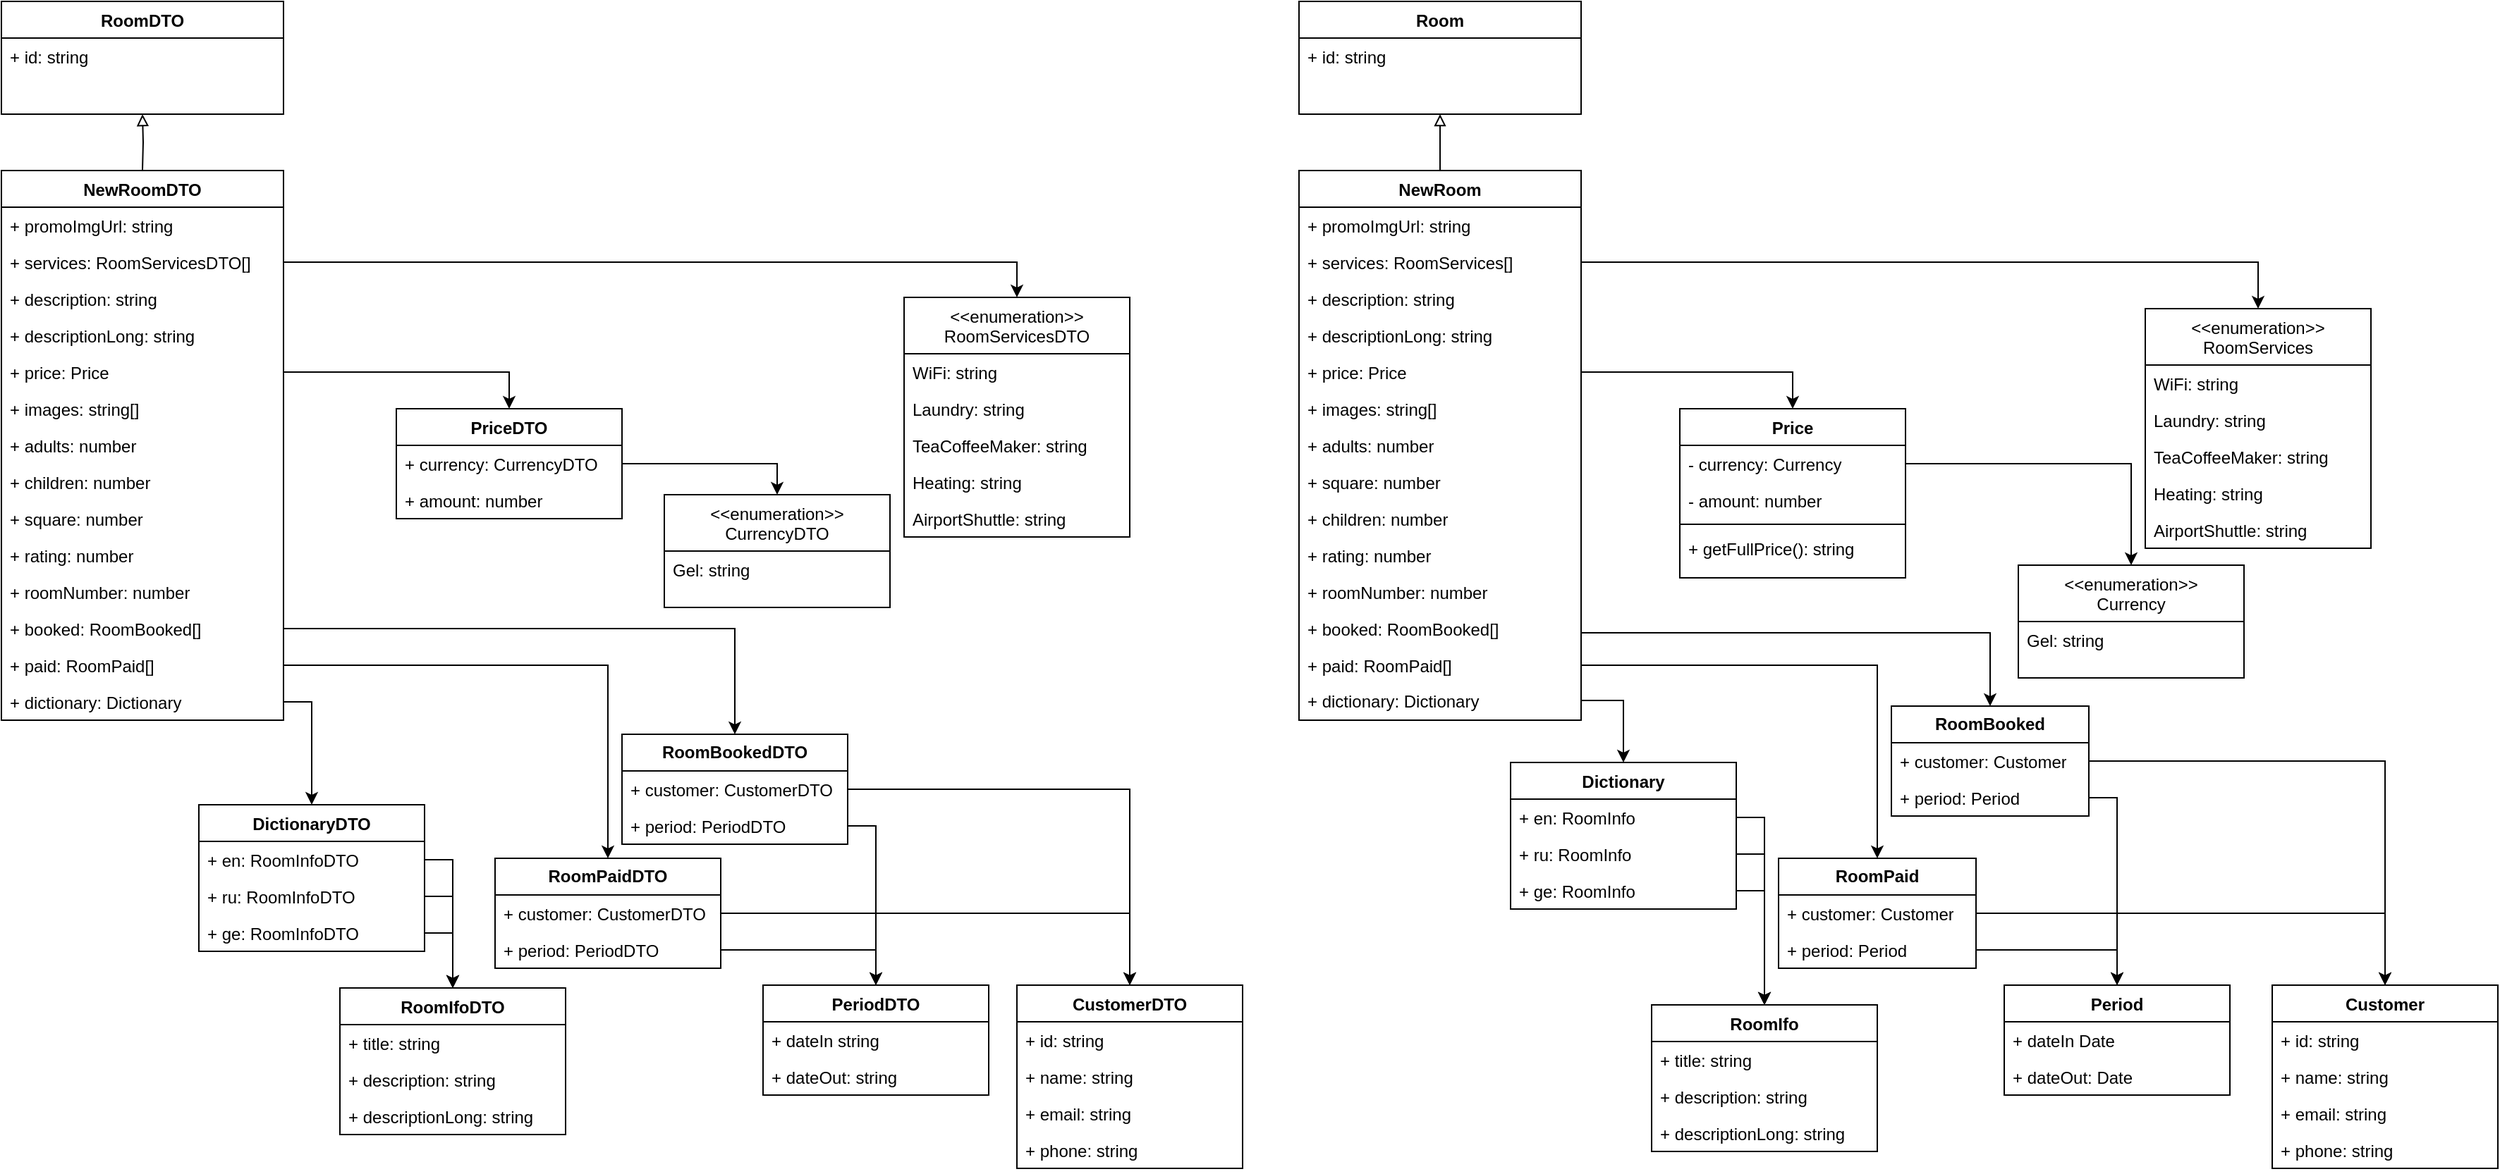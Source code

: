 <mxfile version="21.2.8" type="device">
  <diagram id="C5RBs43oDa-KdzZeNtuy" name="Page-1">
    <mxGraphModel dx="1956" dy="1322" grid="1" gridSize="10" guides="1" tooltips="1" connect="1" arrows="1" fold="1" page="1" pageScale="1" pageWidth="827" pageHeight="1169" math="0" shadow="0">
      <root>
        <mxCell id="WIyWlLk6GJQsqaUBKTNV-0" />
        <mxCell id="WIyWlLk6GJQsqaUBKTNV-1" parent="WIyWlLk6GJQsqaUBKTNV-0" />
        <mxCell id="zkfFHV4jXpPFQw0GAbJ--17" value="Customer" style="swimlane;fontStyle=1;align=center;verticalAlign=top;childLayout=stackLayout;horizontal=1;startSize=26;horizontalStack=0;resizeParent=1;resizeLast=0;collapsible=1;marginBottom=0;rounded=0;shadow=0;strokeWidth=1;" parent="WIyWlLk6GJQsqaUBKTNV-1" vertex="1">
          <mxGeometry x="1890" y="858" width="160" height="130" as="geometry">
            <mxRectangle x="550" y="140" width="160" height="26" as="alternateBounds" />
          </mxGeometry>
        </mxCell>
        <mxCell id="zkfFHV4jXpPFQw0GAbJ--18" value="+ id: string" style="text;align=left;verticalAlign=top;spacingLeft=4;spacingRight=4;overflow=hidden;rotatable=0;points=[[0,0.5],[1,0.5]];portConstraint=eastwest;" parent="zkfFHV4jXpPFQw0GAbJ--17" vertex="1">
          <mxGeometry y="26" width="160" height="26" as="geometry" />
        </mxCell>
        <mxCell id="zkfFHV4jXpPFQw0GAbJ--19" value="+ name: string" style="text;align=left;verticalAlign=top;spacingLeft=4;spacingRight=4;overflow=hidden;rotatable=0;points=[[0,0.5],[1,0.5]];portConstraint=eastwest;rounded=0;shadow=0;html=0;" parent="zkfFHV4jXpPFQw0GAbJ--17" vertex="1">
          <mxGeometry y="52" width="160" height="26" as="geometry" />
        </mxCell>
        <mxCell id="zkfFHV4jXpPFQw0GAbJ--20" value="+ email: string" style="text;align=left;verticalAlign=top;spacingLeft=4;spacingRight=4;overflow=hidden;rotatable=0;points=[[0,0.5],[1,0.5]];portConstraint=eastwest;rounded=0;shadow=0;html=0;" parent="zkfFHV4jXpPFQw0GAbJ--17" vertex="1">
          <mxGeometry y="78" width="160" height="26" as="geometry" />
        </mxCell>
        <mxCell id="zkfFHV4jXpPFQw0GAbJ--21" value="+ phone: string" style="text;align=left;verticalAlign=top;spacingLeft=4;spacingRight=4;overflow=hidden;rotatable=0;points=[[0,0.5],[1,0.5]];portConstraint=eastwest;rounded=0;shadow=0;html=0;" parent="zkfFHV4jXpPFQw0GAbJ--17" vertex="1">
          <mxGeometry y="104" width="160" height="26" as="geometry" />
        </mxCell>
        <mxCell id="d_Sg6oqERydrpkFvaHPT-14" value="Room" style="swimlane;fontStyle=1;align=center;verticalAlign=top;childLayout=stackLayout;horizontal=1;startSize=26;horizontalStack=0;resizeParent=1;resizeLast=0;collapsible=1;marginBottom=0;rounded=0;shadow=0;strokeWidth=1;" parent="WIyWlLk6GJQsqaUBKTNV-1" vertex="1">
          <mxGeometry x="1200" y="160" width="200" height="80" as="geometry">
            <mxRectangle x="550" y="140" width="160" height="26" as="alternateBounds" />
          </mxGeometry>
        </mxCell>
        <mxCell id="d_Sg6oqERydrpkFvaHPT-18" value="+ id: string" style="text;align=left;verticalAlign=top;spacingLeft=4;spacingRight=4;overflow=hidden;rotatable=0;points=[[0,0.5],[1,0.5]];portConstraint=eastwest;rounded=0;shadow=0;html=0;" parent="d_Sg6oqERydrpkFvaHPT-14" vertex="1">
          <mxGeometry y="26" width="200" height="34" as="geometry" />
        </mxCell>
        <mxCell id="d_Sg6oqERydrpkFvaHPT-21" value="&lt;&lt;enumeration&gt;&gt;&#xa;RoomServices" style="swimlane;fontStyle=0;align=center;verticalAlign=top;childLayout=stackLayout;horizontal=1;startSize=40;horizontalStack=0;resizeParent=1;resizeLast=0;collapsible=1;marginBottom=0;rounded=0;shadow=0;strokeWidth=1;" parent="WIyWlLk6GJQsqaUBKTNV-1" vertex="1">
          <mxGeometry x="1800" y="378" width="160" height="170" as="geometry">
            <mxRectangle x="550" y="140" width="160" height="26" as="alternateBounds" />
          </mxGeometry>
        </mxCell>
        <mxCell id="d_Sg6oqERydrpkFvaHPT-22" value="WiFi: string" style="text;align=left;verticalAlign=top;spacingLeft=4;spacingRight=4;overflow=hidden;rotatable=0;points=[[0,0.5],[1,0.5]];portConstraint=eastwest;" parent="d_Sg6oqERydrpkFvaHPT-21" vertex="1">
          <mxGeometry y="40" width="160" height="26" as="geometry" />
        </mxCell>
        <mxCell id="d_Sg6oqERydrpkFvaHPT-23" value="Laundry: string" style="text;align=left;verticalAlign=top;spacingLeft=4;spacingRight=4;overflow=hidden;rotatable=0;points=[[0,0.5],[1,0.5]];portConstraint=eastwest;rounded=0;shadow=0;html=0;" parent="d_Sg6oqERydrpkFvaHPT-21" vertex="1">
          <mxGeometry y="66" width="160" height="26" as="geometry" />
        </mxCell>
        <mxCell id="d_Sg6oqERydrpkFvaHPT-48" value="TeaCoffeeMaker: string" style="text;strokeColor=none;fillColor=none;align=left;verticalAlign=top;spacingLeft=4;spacingRight=4;overflow=hidden;rotatable=0;points=[[0,0.5],[1,0.5]];portConstraint=eastwest;whiteSpace=wrap;html=1;" parent="d_Sg6oqERydrpkFvaHPT-21" vertex="1">
          <mxGeometry y="92" width="160" height="26" as="geometry" />
        </mxCell>
        <mxCell id="d_Sg6oqERydrpkFvaHPT-49" value="Heating: string" style="text;strokeColor=none;fillColor=none;align=left;verticalAlign=top;spacingLeft=4;spacingRight=4;overflow=hidden;rotatable=0;points=[[0,0.5],[1,0.5]];portConstraint=eastwest;whiteSpace=wrap;html=1;" parent="d_Sg6oqERydrpkFvaHPT-21" vertex="1">
          <mxGeometry y="118" width="160" height="26" as="geometry" />
        </mxCell>
        <mxCell id="d_Sg6oqERydrpkFvaHPT-50" value="AirportShuttle: string" style="text;strokeColor=none;fillColor=none;align=left;verticalAlign=top;spacingLeft=4;spacingRight=4;overflow=hidden;rotatable=0;points=[[0,0.5],[1,0.5]];portConstraint=eastwest;whiteSpace=wrap;html=1;" parent="d_Sg6oqERydrpkFvaHPT-21" vertex="1">
          <mxGeometry y="144" width="160" height="26" as="geometry" />
        </mxCell>
        <mxCell id="zkfFHV4jXpPFQw0GAbJ--0" value="NewRoom" style="swimlane;fontStyle=1;align=center;verticalAlign=top;childLayout=stackLayout;horizontal=1;startSize=26;horizontalStack=0;resizeParent=1;resizeLast=0;collapsible=1;marginBottom=0;rounded=0;shadow=0;strokeWidth=1;fillColor=default;" parent="WIyWlLk6GJQsqaUBKTNV-1" vertex="1">
          <mxGeometry x="1200" y="280" width="200" height="390" as="geometry">
            <mxRectangle x="230" y="140" width="160" height="26" as="alternateBounds" />
          </mxGeometry>
        </mxCell>
        <mxCell id="hzhKv7WzkPUW-s2_m-Os-23" value="+ promoImgUrl: string" style="text;align=left;verticalAlign=top;spacingLeft=4;spacingRight=4;overflow=hidden;rotatable=0;points=[[0,0.5],[1,0.5]];portConstraint=eastwest;rounded=0;shadow=0;html=0;" parent="zkfFHV4jXpPFQw0GAbJ--0" vertex="1">
          <mxGeometry y="26" width="200" height="26" as="geometry" />
        </mxCell>
        <mxCell id="hzhKv7WzkPUW-s2_m-Os-22" value="+ services: RoomServices[]" style="text;align=left;verticalAlign=top;spacingLeft=4;spacingRight=4;overflow=hidden;rotatable=0;points=[[0,0.5],[1,0.5]];portConstraint=eastwest;" parent="zkfFHV4jXpPFQw0GAbJ--0" vertex="1">
          <mxGeometry y="52" width="200" height="26" as="geometry" />
        </mxCell>
        <mxCell id="hzhKv7WzkPUW-s2_m-Os-24" value="+ description: string" style="text;align=left;verticalAlign=top;spacingLeft=4;spacingRight=4;overflow=hidden;rotatable=0;points=[[0,0.5],[1,0.5]];portConstraint=eastwest;rounded=0;shadow=0;html=0;" parent="zkfFHV4jXpPFQw0GAbJ--0" vertex="1">
          <mxGeometry y="78" width="200" height="26" as="geometry" />
        </mxCell>
        <mxCell id="hzhKv7WzkPUW-s2_m-Os-30" value="+ descriptionLong: string" style="text;align=left;verticalAlign=top;spacingLeft=4;spacingRight=4;overflow=hidden;rotatable=0;points=[[0,0.5],[1,0.5]];portConstraint=eastwest;rounded=0;shadow=0;html=0;" parent="zkfFHV4jXpPFQw0GAbJ--0" vertex="1">
          <mxGeometry y="104" width="200" height="26" as="geometry" />
        </mxCell>
        <mxCell id="hzhKv7WzkPUW-s2_m-Os-25" value="+ price: Price" style="text;align=left;verticalAlign=top;spacingLeft=4;spacingRight=4;overflow=hidden;rotatable=0;points=[[0,0.5],[1,0.5]];portConstraint=eastwest;" parent="zkfFHV4jXpPFQw0GAbJ--0" vertex="1">
          <mxGeometry y="130" width="200" height="26" as="geometry" />
        </mxCell>
        <mxCell id="hzhKv7WzkPUW-s2_m-Os-29" value="+ images: string[]" style="text;align=left;verticalAlign=top;spacingLeft=4;spacingRight=4;overflow=hidden;rotatable=0;points=[[0,0.5],[1,0.5]];portConstraint=eastwest;rounded=0;shadow=0;html=0;" parent="zkfFHV4jXpPFQw0GAbJ--0" vertex="1">
          <mxGeometry y="156" width="200" height="26" as="geometry" />
        </mxCell>
        <mxCell id="hzhKv7WzkPUW-s2_m-Os-28" value="+ adults: number" style="text;align=left;verticalAlign=top;spacingLeft=4;spacingRight=4;overflow=hidden;rotatable=0;points=[[0,0.5],[1,0.5]];portConstraint=eastwest;" parent="zkfFHV4jXpPFQw0GAbJ--0" vertex="1">
          <mxGeometry y="182" width="200" height="26" as="geometry" />
        </mxCell>
        <mxCell id="hzhKv7WzkPUW-s2_m-Os-31" value="+ square: number" style="text;align=left;verticalAlign=top;spacingLeft=4;spacingRight=4;overflow=hidden;rotatable=0;points=[[0,0.5],[1,0.5]];portConstraint=eastwest;rounded=0;shadow=0;html=0;" parent="zkfFHV4jXpPFQw0GAbJ--0" vertex="1">
          <mxGeometry y="208" width="200" height="26" as="geometry" />
        </mxCell>
        <mxCell id="hzhKv7WzkPUW-s2_m-Os-27" value="+ children: number" style="text;align=left;verticalAlign=top;spacingLeft=4;spacingRight=4;overflow=hidden;rotatable=0;points=[[0,0.5],[1,0.5]];portConstraint=eastwest;rounded=0;shadow=0;html=0;" parent="zkfFHV4jXpPFQw0GAbJ--0" vertex="1">
          <mxGeometry y="234" width="200" height="26" as="geometry" />
        </mxCell>
        <mxCell id="hzhKv7WzkPUW-s2_m-Os-32" value="+ rating: number" style="text;align=left;verticalAlign=top;spacingLeft=4;spacingRight=4;overflow=hidden;rotatable=0;points=[[0,0.5],[1,0.5]];portConstraint=eastwest;rounded=0;shadow=0;html=0;" parent="zkfFHV4jXpPFQw0GAbJ--0" vertex="1">
          <mxGeometry y="260" width="200" height="26" as="geometry" />
        </mxCell>
        <mxCell id="Ks_CFoiMKWxKcUtmaqoq-8" value="+ roomNumber: number" style="text;strokeColor=none;fillColor=none;align=left;verticalAlign=top;spacingLeft=4;spacingRight=4;overflow=hidden;rotatable=0;points=[[0,0.5],[1,0.5]];portConstraint=eastwest;whiteSpace=wrap;html=1;" parent="zkfFHV4jXpPFQw0GAbJ--0" vertex="1">
          <mxGeometry y="286" width="200" height="26" as="geometry" />
        </mxCell>
        <mxCell id="Ks_CFoiMKWxKcUtmaqoq-2" value="+ booked: RoomBooked[]" style="text;strokeColor=none;fillColor=none;align=left;verticalAlign=top;spacingLeft=4;spacingRight=4;overflow=hidden;rotatable=0;points=[[0,0.5],[1,0.5]];portConstraint=eastwest;whiteSpace=wrap;html=1;" parent="zkfFHV4jXpPFQw0GAbJ--0" vertex="1">
          <mxGeometry y="312" width="200" height="26" as="geometry" />
        </mxCell>
        <mxCell id="Ks_CFoiMKWxKcUtmaqoq-3" value="+ paid: RoomPaid[]" style="text;strokeColor=none;fillColor=none;align=left;verticalAlign=top;spacingLeft=4;spacingRight=4;overflow=hidden;rotatable=0;points=[[0,0.5],[1,0.5]];portConstraint=eastwest;whiteSpace=wrap;html=1;" parent="zkfFHV4jXpPFQw0GAbJ--0" vertex="1">
          <mxGeometry y="338" width="200" height="26" as="geometry" />
        </mxCell>
        <mxCell id="d_Sg6oqERydrpkFvaHPT-20" value="" style="edgeStyle=orthogonalEdgeStyle;rounded=0;orthogonalLoop=1;jettySize=auto;html=1;entryX=0.5;entryY=1;entryDx=0;entryDy=0;fillColor=none;startArrow=none;startFill=0;endArrow=block;endFill=0;" parent="WIyWlLk6GJQsqaUBKTNV-1" source="zkfFHV4jXpPFQw0GAbJ--0" target="d_Sg6oqERydrpkFvaHPT-14" edge="1">
          <mxGeometry relative="1" as="geometry" />
        </mxCell>
        <mxCell id="d_Sg6oqERydrpkFvaHPT-32" value="&lt;&lt;enumeration&gt;&gt;&#xa;Currency" style="swimlane;fontStyle=0;align=center;verticalAlign=top;childLayout=stackLayout;horizontal=1;startSize=40;horizontalStack=0;resizeParent=1;resizeLast=0;collapsible=1;marginBottom=0;rounded=0;shadow=0;strokeWidth=1;" parent="WIyWlLk6GJQsqaUBKTNV-1" vertex="1">
          <mxGeometry x="1710" y="560" width="160" height="80" as="geometry">
            <mxRectangle x="550" y="140" width="160" height="26" as="alternateBounds" />
          </mxGeometry>
        </mxCell>
        <mxCell id="d_Sg6oqERydrpkFvaHPT-33" value="Gel: string" style="text;align=left;verticalAlign=top;spacingLeft=4;spacingRight=4;overflow=hidden;rotatable=0;points=[[0,0.5],[1,0.5]];portConstraint=eastwest;" parent="d_Sg6oqERydrpkFvaHPT-32" vertex="1">
          <mxGeometry y="40" width="160" height="40" as="geometry" />
        </mxCell>
        <mxCell id="d_Sg6oqERydrpkFvaHPT-43" value="Price" style="swimlane;fontStyle=1;align=center;verticalAlign=top;childLayout=stackLayout;horizontal=1;startSize=26;horizontalStack=0;resizeParent=1;resizeParentMax=0;resizeLast=0;collapsible=1;marginBottom=0;whiteSpace=wrap;html=1;" parent="WIyWlLk6GJQsqaUBKTNV-1" vertex="1">
          <mxGeometry x="1470" y="449" width="160" height="120" as="geometry" />
        </mxCell>
        <mxCell id="d_Sg6oqERydrpkFvaHPT-44" value="- currency: Currency" style="text;strokeColor=none;fillColor=none;align=left;verticalAlign=top;spacingLeft=4;spacingRight=4;overflow=hidden;rotatable=0;points=[[0,0.5],[1,0.5]];portConstraint=eastwest;whiteSpace=wrap;html=1;" parent="d_Sg6oqERydrpkFvaHPT-43" vertex="1">
          <mxGeometry y="26" width="160" height="26" as="geometry" />
        </mxCell>
        <mxCell id="d_Sg6oqERydrpkFvaHPT-47" value="- amount: number" style="text;strokeColor=none;fillColor=none;align=left;verticalAlign=top;spacingLeft=4;spacingRight=4;overflow=hidden;rotatable=0;points=[[0,0.5],[1,0.5]];portConstraint=eastwest;whiteSpace=wrap;html=1;" parent="d_Sg6oqERydrpkFvaHPT-43" vertex="1">
          <mxGeometry y="52" width="160" height="26" as="geometry" />
        </mxCell>
        <mxCell id="d_Sg6oqERydrpkFvaHPT-45" value="" style="line;strokeWidth=1;fillColor=none;align=left;verticalAlign=middle;spacingTop=-1;spacingLeft=3;spacingRight=3;rotatable=0;labelPosition=right;points=[];portConstraint=eastwest;strokeColor=inherit;" parent="d_Sg6oqERydrpkFvaHPT-43" vertex="1">
          <mxGeometry y="78" width="160" height="8" as="geometry" />
        </mxCell>
        <mxCell id="d_Sg6oqERydrpkFvaHPT-46" value="+ getFullPrice(): string" style="text;strokeColor=none;fillColor=none;align=left;verticalAlign=top;spacingLeft=4;spacingRight=4;overflow=hidden;rotatable=0;points=[[0,0.5],[1,0.5]];portConstraint=eastwest;whiteSpace=wrap;html=1;" parent="d_Sg6oqERydrpkFvaHPT-43" vertex="1">
          <mxGeometry y="86" width="160" height="34" as="geometry" />
        </mxCell>
        <mxCell id="d_Sg6oqERydrpkFvaHPT-71" value="&lt;&lt;enumeration&gt;&gt;&#xa;RoomServicesDTO" style="swimlane;fontStyle=0;align=center;verticalAlign=top;childLayout=stackLayout;horizontal=1;startSize=40;horizontalStack=0;resizeParent=1;resizeLast=0;collapsible=1;marginBottom=0;rounded=0;shadow=0;strokeWidth=1;" parent="WIyWlLk6GJQsqaUBKTNV-1" vertex="1">
          <mxGeometry x="920" y="370" width="160" height="170" as="geometry">
            <mxRectangle x="550" y="140" width="160" height="26" as="alternateBounds" />
          </mxGeometry>
        </mxCell>
        <mxCell id="d_Sg6oqERydrpkFvaHPT-72" value="WiFi: string" style="text;align=left;verticalAlign=top;spacingLeft=4;spacingRight=4;overflow=hidden;rotatable=0;points=[[0,0.5],[1,0.5]];portConstraint=eastwest;" parent="d_Sg6oqERydrpkFvaHPT-71" vertex="1">
          <mxGeometry y="40" width="160" height="26" as="geometry" />
        </mxCell>
        <mxCell id="d_Sg6oqERydrpkFvaHPT-73" value="Laundry: string" style="text;align=left;verticalAlign=top;spacingLeft=4;spacingRight=4;overflow=hidden;rotatable=0;points=[[0,0.5],[1,0.5]];portConstraint=eastwest;rounded=0;shadow=0;html=0;" parent="d_Sg6oqERydrpkFvaHPT-71" vertex="1">
          <mxGeometry y="66" width="160" height="26" as="geometry" />
        </mxCell>
        <mxCell id="d_Sg6oqERydrpkFvaHPT-74" value="TeaCoffeeMaker: string" style="text;strokeColor=none;fillColor=none;align=left;verticalAlign=top;spacingLeft=4;spacingRight=4;overflow=hidden;rotatable=0;points=[[0,0.5],[1,0.5]];portConstraint=eastwest;whiteSpace=wrap;html=1;" parent="d_Sg6oqERydrpkFvaHPT-71" vertex="1">
          <mxGeometry y="92" width="160" height="26" as="geometry" />
        </mxCell>
        <mxCell id="d_Sg6oqERydrpkFvaHPT-75" value="Heating: string" style="text;strokeColor=none;fillColor=none;align=left;verticalAlign=top;spacingLeft=4;spacingRight=4;overflow=hidden;rotatable=0;points=[[0,0.5],[1,0.5]];portConstraint=eastwest;whiteSpace=wrap;html=1;" parent="d_Sg6oqERydrpkFvaHPT-71" vertex="1">
          <mxGeometry y="118" width="160" height="26" as="geometry" />
        </mxCell>
        <mxCell id="d_Sg6oqERydrpkFvaHPT-76" value="AirportShuttle: string" style="text;strokeColor=none;fillColor=none;align=left;verticalAlign=top;spacingLeft=4;spacingRight=4;overflow=hidden;rotatable=0;points=[[0,0.5],[1,0.5]];portConstraint=eastwest;whiteSpace=wrap;html=1;" parent="d_Sg6oqERydrpkFvaHPT-71" vertex="1">
          <mxGeometry y="144" width="160" height="26" as="geometry" />
        </mxCell>
        <mxCell id="d_Sg6oqERydrpkFvaHPT-81" value="NewRoomDTO" style="swimlane;fontStyle=1;align=center;verticalAlign=top;childLayout=stackLayout;horizontal=1;startSize=26;horizontalStack=0;resizeParent=1;resizeLast=0;collapsible=1;marginBottom=0;rounded=0;shadow=0;strokeWidth=1;fillColor=default;" parent="WIyWlLk6GJQsqaUBKTNV-1" vertex="1">
          <mxGeometry x="280" y="280" width="200" height="390" as="geometry">
            <mxRectangle x="230" y="140" width="160" height="26" as="alternateBounds" />
          </mxGeometry>
        </mxCell>
        <mxCell id="d_Sg6oqERydrpkFvaHPT-82" value="+ promoImgUrl: string" style="text;align=left;verticalAlign=top;spacingLeft=4;spacingRight=4;overflow=hidden;rotatable=0;points=[[0,0.5],[1,0.5]];portConstraint=eastwest;rounded=0;shadow=0;html=0;" parent="d_Sg6oqERydrpkFvaHPT-81" vertex="1">
          <mxGeometry y="26" width="200" height="26" as="geometry" />
        </mxCell>
        <mxCell id="d_Sg6oqERydrpkFvaHPT-84" value="+ services: RoomServicesDTO[]" style="text;align=left;verticalAlign=top;spacingLeft=4;spacingRight=4;overflow=hidden;rotatable=0;points=[[0,0.5],[1,0.5]];portConstraint=eastwest;" parent="d_Sg6oqERydrpkFvaHPT-81" vertex="1">
          <mxGeometry y="52" width="200" height="26" as="geometry" />
        </mxCell>
        <mxCell id="d_Sg6oqERydrpkFvaHPT-85" value="+ description: string" style="text;align=left;verticalAlign=top;spacingLeft=4;spacingRight=4;overflow=hidden;rotatable=0;points=[[0,0.5],[1,0.5]];portConstraint=eastwest;rounded=0;shadow=0;html=0;" parent="d_Sg6oqERydrpkFvaHPT-81" vertex="1">
          <mxGeometry y="78" width="200" height="26" as="geometry" />
        </mxCell>
        <mxCell id="d_Sg6oqERydrpkFvaHPT-86" value="+ descriptionLong: string" style="text;align=left;verticalAlign=top;spacingLeft=4;spacingRight=4;overflow=hidden;rotatable=0;points=[[0,0.5],[1,0.5]];portConstraint=eastwest;rounded=0;shadow=0;html=0;" parent="d_Sg6oqERydrpkFvaHPT-81" vertex="1">
          <mxGeometry y="104" width="200" height="26" as="geometry" />
        </mxCell>
        <mxCell id="d_Sg6oqERydrpkFvaHPT-87" value="+ price: Price" style="text;align=left;verticalAlign=top;spacingLeft=4;spacingRight=4;overflow=hidden;rotatable=0;points=[[0,0.5],[1,0.5]];portConstraint=eastwest;" parent="d_Sg6oqERydrpkFvaHPT-81" vertex="1">
          <mxGeometry y="130" width="200" height="26" as="geometry" />
        </mxCell>
        <mxCell id="d_Sg6oqERydrpkFvaHPT-88" value="+ images: string[]" style="text;align=left;verticalAlign=top;spacingLeft=4;spacingRight=4;overflow=hidden;rotatable=0;points=[[0,0.5],[1,0.5]];portConstraint=eastwest;rounded=0;shadow=0;html=0;" parent="d_Sg6oqERydrpkFvaHPT-81" vertex="1">
          <mxGeometry y="156" width="200" height="26" as="geometry" />
        </mxCell>
        <mxCell id="d_Sg6oqERydrpkFvaHPT-89" value="+ adults: number" style="text;align=left;verticalAlign=top;spacingLeft=4;spacingRight=4;overflow=hidden;rotatable=0;points=[[0,0.5],[1,0.5]];portConstraint=eastwest;" parent="d_Sg6oqERydrpkFvaHPT-81" vertex="1">
          <mxGeometry y="182" width="200" height="26" as="geometry" />
        </mxCell>
        <mxCell id="d_Sg6oqERydrpkFvaHPT-90" value="+ children: number" style="text;align=left;verticalAlign=top;spacingLeft=4;spacingRight=4;overflow=hidden;rotatable=0;points=[[0,0.5],[1,0.5]];portConstraint=eastwest;rounded=0;shadow=0;html=0;" parent="d_Sg6oqERydrpkFvaHPT-81" vertex="1">
          <mxGeometry y="208" width="200" height="26" as="geometry" />
        </mxCell>
        <mxCell id="d_Sg6oqERydrpkFvaHPT-91" value="+ square: number" style="text;align=left;verticalAlign=top;spacingLeft=4;spacingRight=4;overflow=hidden;rotatable=0;points=[[0,0.5],[1,0.5]];portConstraint=eastwest;rounded=0;shadow=0;html=0;" parent="d_Sg6oqERydrpkFvaHPT-81" vertex="1">
          <mxGeometry y="234" width="200" height="26" as="geometry" />
        </mxCell>
        <mxCell id="d_Sg6oqERydrpkFvaHPT-92" value="+ rating: number" style="text;align=left;verticalAlign=top;spacingLeft=4;spacingRight=4;overflow=hidden;rotatable=0;points=[[0,0.5],[1,0.5]];portConstraint=eastwest;rounded=0;shadow=0;html=0;" parent="d_Sg6oqERydrpkFvaHPT-81" vertex="1">
          <mxGeometry y="260" width="200" height="26" as="geometry" />
        </mxCell>
        <mxCell id="Ks_CFoiMKWxKcUtmaqoq-9" value="+ roomNumber: number" style="text;strokeColor=none;fillColor=none;align=left;verticalAlign=top;spacingLeft=4;spacingRight=4;overflow=hidden;rotatable=0;points=[[0,0.5],[1,0.5]];portConstraint=eastwest;whiteSpace=wrap;html=1;" parent="d_Sg6oqERydrpkFvaHPT-81" vertex="1">
          <mxGeometry y="286" width="200" height="26" as="geometry" />
        </mxCell>
        <mxCell id="Ks_CFoiMKWxKcUtmaqoq-10" value="+ booked: RoomBooked[]" style="text;strokeColor=none;fillColor=none;align=left;verticalAlign=top;spacingLeft=4;spacingRight=4;overflow=hidden;rotatable=0;points=[[0,0.5],[1,0.5]];portConstraint=eastwest;whiteSpace=wrap;html=1;" parent="d_Sg6oqERydrpkFvaHPT-81" vertex="1">
          <mxGeometry y="312" width="200" height="26" as="geometry" />
        </mxCell>
        <mxCell id="Ks_CFoiMKWxKcUtmaqoq-11" value="+ paid: RoomPaid[]" style="text;strokeColor=none;fillColor=none;align=left;verticalAlign=top;spacingLeft=4;spacingRight=4;overflow=hidden;rotatable=0;points=[[0,0.5],[1,0.5]];portConstraint=eastwest;whiteSpace=wrap;html=1;" parent="d_Sg6oqERydrpkFvaHPT-81" vertex="1">
          <mxGeometry y="338" width="200" height="26" as="geometry" />
        </mxCell>
        <mxCell id="S-lcWAusFJMvY1tN7Kic-1" value="+ dictionary: Dictionary" style="text;strokeColor=none;fillColor=none;align=left;verticalAlign=top;spacingLeft=4;spacingRight=4;overflow=hidden;rotatable=0;points=[[0,0.5],[1,0.5]];portConstraint=eastwest;whiteSpace=wrap;html=1;" vertex="1" parent="d_Sg6oqERydrpkFvaHPT-81">
          <mxGeometry y="364" width="200" height="26" as="geometry" />
        </mxCell>
        <mxCell id="d_Sg6oqERydrpkFvaHPT-95" value="&lt;&lt;enumeration&gt;&gt;&#xa;CurrencyDTO" style="swimlane;fontStyle=0;align=center;verticalAlign=top;childLayout=stackLayout;horizontal=1;startSize=40;horizontalStack=0;resizeParent=1;resizeLast=0;collapsible=1;marginBottom=0;rounded=0;shadow=0;strokeWidth=1;" parent="WIyWlLk6GJQsqaUBKTNV-1" vertex="1">
          <mxGeometry x="750" y="510" width="160" height="80" as="geometry">
            <mxRectangle x="550" y="140" width="160" height="26" as="alternateBounds" />
          </mxGeometry>
        </mxCell>
        <mxCell id="d_Sg6oqERydrpkFvaHPT-96" value="Gel: string" style="text;align=left;verticalAlign=top;spacingLeft=4;spacingRight=4;overflow=hidden;rotatable=0;points=[[0,0.5],[1,0.5]];portConstraint=eastwest;" parent="d_Sg6oqERydrpkFvaHPT-95" vertex="1">
          <mxGeometry y="40" width="160" height="40" as="geometry" />
        </mxCell>
        <mxCell id="d_Sg6oqERydrpkFvaHPT-97" value="PriceDTO" style="swimlane;fontStyle=1;align=center;verticalAlign=top;childLayout=stackLayout;horizontal=1;startSize=26;horizontalStack=0;resizeParent=1;resizeParentMax=0;resizeLast=0;collapsible=1;marginBottom=0;whiteSpace=wrap;html=1;" parent="WIyWlLk6GJQsqaUBKTNV-1" vertex="1">
          <mxGeometry x="560" y="449" width="160" height="78" as="geometry" />
        </mxCell>
        <mxCell id="d_Sg6oqERydrpkFvaHPT-98" value="+ currency: CurrencyDTO" style="text;strokeColor=none;fillColor=none;align=left;verticalAlign=top;spacingLeft=4;spacingRight=4;overflow=hidden;rotatable=0;points=[[0,0.5],[1,0.5]];portConstraint=eastwest;whiteSpace=wrap;html=1;" parent="d_Sg6oqERydrpkFvaHPT-97" vertex="1">
          <mxGeometry y="26" width="160" height="26" as="geometry" />
        </mxCell>
        <mxCell id="d_Sg6oqERydrpkFvaHPT-99" value="+ amount: number" style="text;strokeColor=none;fillColor=none;align=left;verticalAlign=top;spacingLeft=4;spacingRight=4;overflow=hidden;rotatable=0;points=[[0,0.5],[1,0.5]];portConstraint=eastwest;whiteSpace=wrap;html=1;" parent="d_Sg6oqERydrpkFvaHPT-97" vertex="1">
          <mxGeometry y="52" width="160" height="26" as="geometry" />
        </mxCell>
        <mxCell id="d_Sg6oqERydrpkFvaHPT-126" value="RoomDTO" style="swimlane;fontStyle=1;align=center;verticalAlign=top;childLayout=stackLayout;horizontal=1;startSize=26;horizontalStack=0;resizeParent=1;resizeLast=0;collapsible=1;marginBottom=0;rounded=0;shadow=0;strokeWidth=1;" parent="WIyWlLk6GJQsqaUBKTNV-1" vertex="1">
          <mxGeometry x="280" y="160" width="200" height="80" as="geometry">
            <mxRectangle x="550" y="140" width="160" height="26" as="alternateBounds" />
          </mxGeometry>
        </mxCell>
        <mxCell id="d_Sg6oqERydrpkFvaHPT-127" value="+ id: string" style="text;align=left;verticalAlign=top;spacingLeft=4;spacingRight=4;overflow=hidden;rotatable=0;points=[[0,0.5],[1,0.5]];portConstraint=eastwest;rounded=0;shadow=0;html=0;" parent="d_Sg6oqERydrpkFvaHPT-126" vertex="1">
          <mxGeometry y="26" width="200" height="34" as="geometry" />
        </mxCell>
        <mxCell id="d_Sg6oqERydrpkFvaHPT-128" value="" style="edgeStyle=orthogonalEdgeStyle;rounded=0;orthogonalLoop=1;jettySize=auto;html=1;entryX=0.5;entryY=1;entryDx=0;entryDy=0;fillColor=none;startArrow=none;startFill=0;endArrow=block;endFill=0;" parent="WIyWlLk6GJQsqaUBKTNV-1" target="d_Sg6oqERydrpkFvaHPT-126" edge="1">
          <mxGeometry relative="1" as="geometry">
            <mxPoint x="380" y="280" as="sourcePoint" />
          </mxGeometry>
        </mxCell>
        <mxCell id="I3We-VWQ5itRpf7lrlMH-1" style="edgeStyle=orthogonalEdgeStyle;rounded=0;orthogonalLoop=1;jettySize=auto;html=1;entryX=0.5;entryY=0;entryDx=0;entryDy=0;" parent="WIyWlLk6GJQsqaUBKTNV-1" source="hzhKv7WzkPUW-s2_m-Os-25" target="d_Sg6oqERydrpkFvaHPT-43" edge="1">
          <mxGeometry relative="1" as="geometry" />
        </mxCell>
        <mxCell id="I3We-VWQ5itRpf7lrlMH-2" style="edgeStyle=orthogonalEdgeStyle;rounded=0;orthogonalLoop=1;jettySize=auto;html=1;" parent="WIyWlLk6GJQsqaUBKTNV-1" source="d_Sg6oqERydrpkFvaHPT-44" target="d_Sg6oqERydrpkFvaHPT-32" edge="1">
          <mxGeometry relative="1" as="geometry" />
        </mxCell>
        <mxCell id="I3We-VWQ5itRpf7lrlMH-3" style="edgeStyle=orthogonalEdgeStyle;rounded=0;orthogonalLoop=1;jettySize=auto;html=1;exitX=1;exitY=0.5;exitDx=0;exitDy=0;entryX=0.5;entryY=0;entryDx=0;entryDy=0;" parent="WIyWlLk6GJQsqaUBKTNV-1" source="Ks_CFoiMKWxKcUtmaqoq-5" target="zkfFHV4jXpPFQw0GAbJ--17" edge="1">
          <mxGeometry relative="1" as="geometry" />
        </mxCell>
        <mxCell id="I3We-VWQ5itRpf7lrlMH-4" style="edgeStyle=orthogonalEdgeStyle;rounded=0;orthogonalLoop=1;jettySize=auto;html=1;entryX=0.5;entryY=0;entryDx=0;entryDy=0;" parent="WIyWlLk6GJQsqaUBKTNV-1" source="hzhKv7WzkPUW-s2_m-Os-22" target="d_Sg6oqERydrpkFvaHPT-21" edge="1">
          <mxGeometry relative="1" as="geometry" />
        </mxCell>
        <mxCell id="I3We-VWQ5itRpf7lrlMH-8" style="edgeStyle=orthogonalEdgeStyle;rounded=0;orthogonalLoop=1;jettySize=auto;html=1;entryX=0.5;entryY=0;entryDx=0;entryDy=0;" parent="WIyWlLk6GJQsqaUBKTNV-1" source="d_Sg6oqERydrpkFvaHPT-84" target="d_Sg6oqERydrpkFvaHPT-71" edge="1">
          <mxGeometry relative="1" as="geometry" />
        </mxCell>
        <mxCell id="I3We-VWQ5itRpf7lrlMH-10" style="edgeStyle=orthogonalEdgeStyle;rounded=0;orthogonalLoop=1;jettySize=auto;html=1;entryX=0.5;entryY=0;entryDx=0;entryDy=0;" parent="WIyWlLk6GJQsqaUBKTNV-1" source="d_Sg6oqERydrpkFvaHPT-87" target="d_Sg6oqERydrpkFvaHPT-97" edge="1">
          <mxGeometry relative="1" as="geometry" />
        </mxCell>
        <mxCell id="I3We-VWQ5itRpf7lrlMH-11" style="edgeStyle=orthogonalEdgeStyle;rounded=0;orthogonalLoop=1;jettySize=auto;html=1;entryX=0.5;entryY=0;entryDx=0;entryDy=0;" parent="WIyWlLk6GJQsqaUBKTNV-1" source="d_Sg6oqERydrpkFvaHPT-98" target="d_Sg6oqERydrpkFvaHPT-95" edge="1">
          <mxGeometry relative="1" as="geometry" />
        </mxCell>
        <mxCell id="Ks_CFoiMKWxKcUtmaqoq-4" value="&lt;b&gt;RoomBooked&lt;/b&gt;" style="swimlane;fontStyle=0;childLayout=stackLayout;horizontal=1;startSize=26;fillColor=none;horizontalStack=0;resizeParent=1;resizeParentMax=0;resizeLast=0;collapsible=1;marginBottom=0;whiteSpace=wrap;html=1;" parent="WIyWlLk6GJQsqaUBKTNV-1" vertex="1">
          <mxGeometry x="1620" y="660" width="140" height="78" as="geometry" />
        </mxCell>
        <mxCell id="Ks_CFoiMKWxKcUtmaqoq-5" value="+ customer: Customer" style="text;strokeColor=none;fillColor=none;align=left;verticalAlign=top;spacingLeft=4;spacingRight=4;overflow=hidden;rotatable=0;points=[[0,0.5],[1,0.5]];portConstraint=eastwest;whiteSpace=wrap;html=1;" parent="Ks_CFoiMKWxKcUtmaqoq-4" vertex="1">
          <mxGeometry y="26" width="140" height="26" as="geometry" />
        </mxCell>
        <mxCell id="Ks_CFoiMKWxKcUtmaqoq-6" value="+ period: Period&amp;nbsp;" style="text;strokeColor=none;fillColor=none;align=left;verticalAlign=top;spacingLeft=4;spacingRight=4;overflow=hidden;rotatable=0;points=[[0,0.5],[1,0.5]];portConstraint=eastwest;whiteSpace=wrap;html=1;" parent="Ks_CFoiMKWxKcUtmaqoq-4" vertex="1">
          <mxGeometry y="52" width="140" height="26" as="geometry" />
        </mxCell>
        <mxCell id="Ks_CFoiMKWxKcUtmaqoq-13" style="edgeStyle=orthogonalEdgeStyle;rounded=0;orthogonalLoop=1;jettySize=auto;html=1;exitX=1;exitY=0.615;exitDx=0;exitDy=0;exitPerimeter=0;" parent="WIyWlLk6GJQsqaUBKTNV-1" source="Ks_CFoiMKWxKcUtmaqoq-2" target="Ks_CFoiMKWxKcUtmaqoq-4" edge="1">
          <mxGeometry relative="1" as="geometry">
            <mxPoint x="1399.94" y="650.06" as="sourcePoint" />
            <mxPoint x="1480" y="720" as="targetPoint" />
          </mxGeometry>
        </mxCell>
        <mxCell id="Ks_CFoiMKWxKcUtmaqoq-15" value="&lt;b&gt;RoomPaid&lt;/b&gt;" style="swimlane;fontStyle=0;childLayout=stackLayout;horizontal=1;startSize=26;fillColor=none;horizontalStack=0;resizeParent=1;resizeParentMax=0;resizeLast=0;collapsible=1;marginBottom=0;whiteSpace=wrap;html=1;" parent="WIyWlLk6GJQsqaUBKTNV-1" vertex="1">
          <mxGeometry x="1540" y="768" width="140" height="78" as="geometry" />
        </mxCell>
        <mxCell id="Ks_CFoiMKWxKcUtmaqoq-16" value="+ customer: Customer" style="text;strokeColor=none;fillColor=none;align=left;verticalAlign=top;spacingLeft=4;spacingRight=4;overflow=hidden;rotatable=0;points=[[0,0.5],[1,0.5]];portConstraint=eastwest;whiteSpace=wrap;html=1;" parent="Ks_CFoiMKWxKcUtmaqoq-15" vertex="1">
          <mxGeometry y="26" width="140" height="26" as="geometry" />
        </mxCell>
        <mxCell id="Ks_CFoiMKWxKcUtmaqoq-17" value="+ period: Period&amp;nbsp;" style="text;strokeColor=none;fillColor=none;align=left;verticalAlign=top;spacingLeft=4;spacingRight=4;overflow=hidden;rotatable=0;points=[[0,0.5],[1,0.5]];portConstraint=eastwest;whiteSpace=wrap;html=1;" parent="Ks_CFoiMKWxKcUtmaqoq-15" vertex="1">
          <mxGeometry y="52" width="140" height="26" as="geometry" />
        </mxCell>
        <mxCell id="Ks_CFoiMKWxKcUtmaqoq-19" style="edgeStyle=orthogonalEdgeStyle;rounded=0;orthogonalLoop=1;jettySize=auto;html=1;exitX=1;exitY=0.5;exitDx=0;exitDy=0;entryX=0.5;entryY=0;entryDx=0;entryDy=0;" parent="WIyWlLk6GJQsqaUBKTNV-1" source="Ks_CFoiMKWxKcUtmaqoq-3" target="Ks_CFoiMKWxKcUtmaqoq-15" edge="1">
          <mxGeometry relative="1" as="geometry">
            <mxPoint x="1250" y="690" as="sourcePoint" />
            <mxPoint x="1360" y="750" as="targetPoint" />
          </mxGeometry>
        </mxCell>
        <mxCell id="Ks_CFoiMKWxKcUtmaqoq-20" style="edgeStyle=orthogonalEdgeStyle;rounded=0;orthogonalLoop=1;jettySize=auto;html=1;exitX=1;exitY=0.5;exitDx=0;exitDy=0;entryX=0.5;entryY=0;entryDx=0;entryDy=0;" parent="WIyWlLk6GJQsqaUBKTNV-1" source="Ks_CFoiMKWxKcUtmaqoq-16" target="zkfFHV4jXpPFQw0GAbJ--17" edge="1">
          <mxGeometry relative="1" as="geometry">
            <mxPoint x="1660" y="799" as="sourcePoint" />
            <mxPoint x="1790" y="870" as="targetPoint" />
          </mxGeometry>
        </mxCell>
        <mxCell id="Ks_CFoiMKWxKcUtmaqoq-21" value="CustomerDTO" style="swimlane;fontStyle=1;align=center;verticalAlign=top;childLayout=stackLayout;horizontal=1;startSize=26;horizontalStack=0;resizeParent=1;resizeLast=0;collapsible=1;marginBottom=0;rounded=0;shadow=0;strokeWidth=1;" parent="WIyWlLk6GJQsqaUBKTNV-1" vertex="1">
          <mxGeometry x="1000" y="858" width="160" height="130" as="geometry">
            <mxRectangle x="550" y="140" width="160" height="26" as="alternateBounds" />
          </mxGeometry>
        </mxCell>
        <mxCell id="Ks_CFoiMKWxKcUtmaqoq-22" value="+ id: string" style="text;align=left;verticalAlign=top;spacingLeft=4;spacingRight=4;overflow=hidden;rotatable=0;points=[[0,0.5],[1,0.5]];portConstraint=eastwest;" parent="Ks_CFoiMKWxKcUtmaqoq-21" vertex="1">
          <mxGeometry y="26" width="160" height="26" as="geometry" />
        </mxCell>
        <mxCell id="Ks_CFoiMKWxKcUtmaqoq-23" value="+ name: string" style="text;align=left;verticalAlign=top;spacingLeft=4;spacingRight=4;overflow=hidden;rotatable=0;points=[[0,0.5],[1,0.5]];portConstraint=eastwest;rounded=0;shadow=0;html=0;" parent="Ks_CFoiMKWxKcUtmaqoq-21" vertex="1">
          <mxGeometry y="52" width="160" height="26" as="geometry" />
        </mxCell>
        <mxCell id="Ks_CFoiMKWxKcUtmaqoq-24" value="+ email: string" style="text;align=left;verticalAlign=top;spacingLeft=4;spacingRight=4;overflow=hidden;rotatable=0;points=[[0,0.5],[1,0.5]];portConstraint=eastwest;rounded=0;shadow=0;html=0;" parent="Ks_CFoiMKWxKcUtmaqoq-21" vertex="1">
          <mxGeometry y="78" width="160" height="26" as="geometry" />
        </mxCell>
        <mxCell id="Ks_CFoiMKWxKcUtmaqoq-25" value="+ phone: string" style="text;align=left;verticalAlign=top;spacingLeft=4;spacingRight=4;overflow=hidden;rotatable=0;points=[[0,0.5],[1,0.5]];portConstraint=eastwest;rounded=0;shadow=0;html=0;" parent="Ks_CFoiMKWxKcUtmaqoq-21" vertex="1">
          <mxGeometry y="104" width="160" height="26" as="geometry" />
        </mxCell>
        <mxCell id="Ks_CFoiMKWxKcUtmaqoq-26" style="edgeStyle=orthogonalEdgeStyle;rounded=0;orthogonalLoop=1;jettySize=auto;html=1;exitX=1;exitY=0.5;exitDx=0;exitDy=0;entryX=0.5;entryY=0;entryDx=0;entryDy=0;" parent="WIyWlLk6GJQsqaUBKTNV-1" source="Ks_CFoiMKWxKcUtmaqoq-28" target="Ks_CFoiMKWxKcUtmaqoq-21" edge="1">
          <mxGeometry relative="1" as="geometry" />
        </mxCell>
        <mxCell id="Ks_CFoiMKWxKcUtmaqoq-27" value="&lt;b&gt;RoomBookedDTO&lt;/b&gt;" style="swimlane;fontStyle=0;childLayout=stackLayout;horizontal=1;startSize=26;fillColor=none;horizontalStack=0;resizeParent=1;resizeParentMax=0;resizeLast=0;collapsible=1;marginBottom=0;whiteSpace=wrap;html=1;" parent="WIyWlLk6GJQsqaUBKTNV-1" vertex="1">
          <mxGeometry x="720" y="680" width="160" height="78" as="geometry" />
        </mxCell>
        <mxCell id="Ks_CFoiMKWxKcUtmaqoq-28" value="+ customer: CustomerDTO" style="text;strokeColor=none;fillColor=none;align=left;verticalAlign=top;spacingLeft=4;spacingRight=4;overflow=hidden;rotatable=0;points=[[0,0.5],[1,0.5]];portConstraint=eastwest;whiteSpace=wrap;html=1;" parent="Ks_CFoiMKWxKcUtmaqoq-27" vertex="1">
          <mxGeometry y="26" width="160" height="26" as="geometry" />
        </mxCell>
        <mxCell id="Ks_CFoiMKWxKcUtmaqoq-29" value="+ period: PeriodDTO&amp;nbsp;" style="text;strokeColor=none;fillColor=none;align=left;verticalAlign=top;spacingLeft=4;spacingRight=4;overflow=hidden;rotatable=0;points=[[0,0.5],[1,0.5]];portConstraint=eastwest;whiteSpace=wrap;html=1;" parent="Ks_CFoiMKWxKcUtmaqoq-27" vertex="1">
          <mxGeometry y="52" width="160" height="26" as="geometry" />
        </mxCell>
        <mxCell id="Ks_CFoiMKWxKcUtmaqoq-31" style="edgeStyle=orthogonalEdgeStyle;rounded=0;orthogonalLoop=1;jettySize=auto;html=1;entryX=0.5;entryY=0;entryDx=0;entryDy=0;exitX=1;exitY=0.5;exitDx=0;exitDy=0;" parent="WIyWlLk6GJQsqaUBKTNV-1" source="Ks_CFoiMKWxKcUtmaqoq-10" target="Ks_CFoiMKWxKcUtmaqoq-27" edge="1">
          <mxGeometry relative="1" as="geometry">
            <mxPoint x="480" y="631" as="sourcePoint" />
            <mxPoint x="550" y="720" as="targetPoint" />
          </mxGeometry>
        </mxCell>
        <mxCell id="Ks_CFoiMKWxKcUtmaqoq-32" value="&lt;b&gt;RoomPaidDTO&lt;/b&gt;" style="swimlane;fontStyle=0;childLayout=stackLayout;horizontal=1;startSize=26;fillColor=none;horizontalStack=0;resizeParent=1;resizeParentMax=0;resizeLast=0;collapsible=1;marginBottom=0;whiteSpace=wrap;html=1;" parent="WIyWlLk6GJQsqaUBKTNV-1" vertex="1">
          <mxGeometry x="630" y="768" width="160" height="78" as="geometry" />
        </mxCell>
        <mxCell id="Ks_CFoiMKWxKcUtmaqoq-33" value="+ customer: CustomerDTO" style="text;strokeColor=none;fillColor=none;align=left;verticalAlign=top;spacingLeft=4;spacingRight=4;overflow=hidden;rotatable=0;points=[[0,0.5],[1,0.5]];portConstraint=eastwest;whiteSpace=wrap;html=1;" parent="Ks_CFoiMKWxKcUtmaqoq-32" vertex="1">
          <mxGeometry y="26" width="160" height="26" as="geometry" />
        </mxCell>
        <mxCell id="Ks_CFoiMKWxKcUtmaqoq-34" value="+ period: PeriodDTO&amp;nbsp;" style="text;strokeColor=none;fillColor=none;align=left;verticalAlign=top;spacingLeft=4;spacingRight=4;overflow=hidden;rotatable=0;points=[[0,0.5],[1,0.5]];portConstraint=eastwest;whiteSpace=wrap;html=1;" parent="Ks_CFoiMKWxKcUtmaqoq-32" vertex="1">
          <mxGeometry y="52" width="160" height="26" as="geometry" />
        </mxCell>
        <mxCell id="Ks_CFoiMKWxKcUtmaqoq-36" style="edgeStyle=orthogonalEdgeStyle;rounded=0;orthogonalLoop=1;jettySize=auto;html=1;exitX=1;exitY=0.5;exitDx=0;exitDy=0;entryX=0.5;entryY=0;entryDx=0;entryDy=0;" parent="WIyWlLk6GJQsqaUBKTNV-1" source="Ks_CFoiMKWxKcUtmaqoq-11" target="Ks_CFoiMKWxKcUtmaqoq-32" edge="1">
          <mxGeometry relative="1" as="geometry">
            <mxPoint x="470" y="657" as="sourcePoint" />
            <mxPoint x="430" y="750" as="targetPoint" />
          </mxGeometry>
        </mxCell>
        <mxCell id="Ks_CFoiMKWxKcUtmaqoq-37" style="edgeStyle=orthogonalEdgeStyle;rounded=0;orthogonalLoop=1;jettySize=auto;html=1;exitX=1;exitY=0.5;exitDx=0;exitDy=0;entryX=0.5;entryY=0;entryDx=0;entryDy=0;" parent="WIyWlLk6GJQsqaUBKTNV-1" source="Ks_CFoiMKWxKcUtmaqoq-33" target="Ks_CFoiMKWxKcUtmaqoq-21" edge="1">
          <mxGeometry relative="1" as="geometry">
            <mxPoint x="730" y="799" as="sourcePoint" />
            <mxPoint x="860" y="870" as="targetPoint" />
          </mxGeometry>
        </mxCell>
        <mxCell id="Ks_CFoiMKWxKcUtmaqoq-38" value="PeriodDTO" style="swimlane;fontStyle=1;align=center;verticalAlign=top;childLayout=stackLayout;horizontal=1;startSize=26;horizontalStack=0;resizeParent=1;resizeLast=0;collapsible=1;marginBottom=0;rounded=0;shadow=0;strokeWidth=1;" parent="WIyWlLk6GJQsqaUBKTNV-1" vertex="1">
          <mxGeometry x="820" y="858" width="160" height="78" as="geometry">
            <mxRectangle x="550" y="140" width="160" height="26" as="alternateBounds" />
          </mxGeometry>
        </mxCell>
        <mxCell id="Ks_CFoiMKWxKcUtmaqoq-43" value="+ dateIn string&amp;nbsp;" style="text;strokeColor=none;fillColor=none;align=left;verticalAlign=top;spacingLeft=4;spacingRight=4;overflow=hidden;rotatable=0;points=[[0,0.5],[1,0.5]];portConstraint=eastwest;whiteSpace=wrap;html=1;" parent="Ks_CFoiMKWxKcUtmaqoq-38" vertex="1">
          <mxGeometry y="26" width="160" height="26" as="geometry" />
        </mxCell>
        <mxCell id="Ks_CFoiMKWxKcUtmaqoq-44" value="+ dateOut: string" style="text;strokeColor=none;fillColor=none;align=left;verticalAlign=top;spacingLeft=4;spacingRight=4;overflow=hidden;rotatable=0;points=[[0,0.5],[1,0.5]];portConstraint=eastwest;whiteSpace=wrap;html=1;" parent="Ks_CFoiMKWxKcUtmaqoq-38" vertex="1">
          <mxGeometry y="52" width="160" height="26" as="geometry" />
        </mxCell>
        <mxCell id="Ks_CFoiMKWxKcUtmaqoq-46" style="edgeStyle=orthogonalEdgeStyle;rounded=0;orthogonalLoop=1;jettySize=auto;html=1;exitX=1;exitY=0.5;exitDx=0;exitDy=0;entryX=0.5;entryY=0;entryDx=0;entryDy=0;" parent="WIyWlLk6GJQsqaUBKTNV-1" source="Ks_CFoiMKWxKcUtmaqoq-29" target="Ks_CFoiMKWxKcUtmaqoq-38" edge="1">
          <mxGeometry relative="1" as="geometry">
            <mxPoint x="670" y="739" as="sourcePoint" />
            <mxPoint x="710" y="880" as="targetPoint" />
          </mxGeometry>
        </mxCell>
        <mxCell id="Ks_CFoiMKWxKcUtmaqoq-47" style="edgeStyle=orthogonalEdgeStyle;rounded=0;orthogonalLoop=1;jettySize=auto;html=1;exitX=1;exitY=0.5;exitDx=0;exitDy=0;entryX=0.5;entryY=0;entryDx=0;entryDy=0;" parent="WIyWlLk6GJQsqaUBKTNV-1" source="Ks_CFoiMKWxKcUtmaqoq-34" target="Ks_CFoiMKWxKcUtmaqoq-38" edge="1">
          <mxGeometry relative="1" as="geometry">
            <mxPoint x="670" y="765" as="sourcePoint" />
            <mxPoint x="880" y="794" as="targetPoint" />
          </mxGeometry>
        </mxCell>
        <mxCell id="Ks_CFoiMKWxKcUtmaqoq-49" value="Period" style="swimlane;fontStyle=1;align=center;verticalAlign=top;childLayout=stackLayout;horizontal=1;startSize=26;horizontalStack=0;resizeParent=1;resizeLast=0;collapsible=1;marginBottom=0;rounded=0;shadow=0;strokeWidth=1;" parent="WIyWlLk6GJQsqaUBKTNV-1" vertex="1">
          <mxGeometry x="1700" y="858" width="160" height="78" as="geometry">
            <mxRectangle x="550" y="140" width="160" height="26" as="alternateBounds" />
          </mxGeometry>
        </mxCell>
        <mxCell id="Ks_CFoiMKWxKcUtmaqoq-50" value="+ dateIn Date&amp;nbsp;" style="text;strokeColor=none;fillColor=none;align=left;verticalAlign=top;spacingLeft=4;spacingRight=4;overflow=hidden;rotatable=0;points=[[0,0.5],[1,0.5]];portConstraint=eastwest;whiteSpace=wrap;html=1;" parent="Ks_CFoiMKWxKcUtmaqoq-49" vertex="1">
          <mxGeometry y="26" width="160" height="26" as="geometry" />
        </mxCell>
        <mxCell id="Ks_CFoiMKWxKcUtmaqoq-54" value="+ dateOut: Date" style="text;strokeColor=none;fillColor=none;align=left;verticalAlign=top;spacingLeft=4;spacingRight=4;overflow=hidden;rotatable=0;points=[[0,0.5],[1,0.5]];portConstraint=eastwest;whiteSpace=wrap;html=1;" parent="Ks_CFoiMKWxKcUtmaqoq-49" vertex="1">
          <mxGeometry y="52" width="160" height="26" as="geometry" />
        </mxCell>
        <mxCell id="Ks_CFoiMKWxKcUtmaqoq-52" style="edgeStyle=orthogonalEdgeStyle;rounded=0;orthogonalLoop=1;jettySize=auto;html=1;exitX=1;exitY=0.5;exitDx=0;exitDy=0;entryX=0.5;entryY=0;entryDx=0;entryDy=0;" parent="WIyWlLk6GJQsqaUBKTNV-1" source="Ks_CFoiMKWxKcUtmaqoq-6" target="Ks_CFoiMKWxKcUtmaqoq-49" edge="1">
          <mxGeometry relative="1" as="geometry">
            <mxPoint x="1590" y="745" as="sourcePoint" />
            <mxPoint x="1800" y="882" as="targetPoint" />
          </mxGeometry>
        </mxCell>
        <mxCell id="Ks_CFoiMKWxKcUtmaqoq-53" style="edgeStyle=orthogonalEdgeStyle;rounded=0;orthogonalLoop=1;jettySize=auto;html=1;exitX=1;exitY=0.5;exitDx=0;exitDy=0;entryX=0.5;entryY=0;entryDx=0;entryDy=0;" parent="WIyWlLk6GJQsqaUBKTNV-1" source="Ks_CFoiMKWxKcUtmaqoq-17" target="Ks_CFoiMKWxKcUtmaqoq-49" edge="1">
          <mxGeometry relative="1" as="geometry">
            <mxPoint x="1600" y="755" as="sourcePoint" />
            <mxPoint x="1810" y="892" as="targetPoint" />
          </mxGeometry>
        </mxCell>
        <mxCell id="S-lcWAusFJMvY1tN7Kic-0" value="+ dictionary: Dictionary" style="text;strokeColor=none;fillColor=none;align=left;verticalAlign=top;spacingLeft=4;spacingRight=4;overflow=hidden;rotatable=0;points=[[0,0.5],[1,0.5]];portConstraint=eastwest;whiteSpace=wrap;html=1;" vertex="1" parent="WIyWlLk6GJQsqaUBKTNV-1">
          <mxGeometry x="1200" y="643" width="200" height="26" as="geometry" />
        </mxCell>
        <mxCell id="S-lcWAusFJMvY1tN7Kic-2" value="Dictionary" style="swimlane;fontStyle=1;align=center;verticalAlign=top;childLayout=stackLayout;horizontal=1;startSize=26;horizontalStack=0;resizeParent=1;resizeParentMax=0;resizeLast=0;collapsible=1;marginBottom=0;whiteSpace=wrap;html=1;" vertex="1" parent="WIyWlLk6GJQsqaUBKTNV-1">
          <mxGeometry x="1350" y="700" width="160" height="104" as="geometry" />
        </mxCell>
        <mxCell id="S-lcWAusFJMvY1tN7Kic-3" value="+ en: RoomInfo" style="text;strokeColor=none;fillColor=none;align=left;verticalAlign=top;spacingLeft=4;spacingRight=4;overflow=hidden;rotatable=0;points=[[0,0.5],[1,0.5]];portConstraint=eastwest;whiteSpace=wrap;html=1;" vertex="1" parent="S-lcWAusFJMvY1tN7Kic-2">
          <mxGeometry y="26" width="160" height="26" as="geometry" />
        </mxCell>
        <mxCell id="S-lcWAusFJMvY1tN7Kic-4" value="+ ru: RoomInfo" style="text;strokeColor=none;fillColor=none;align=left;verticalAlign=top;spacingLeft=4;spacingRight=4;overflow=hidden;rotatable=0;points=[[0,0.5],[1,0.5]];portConstraint=eastwest;whiteSpace=wrap;html=1;" vertex="1" parent="S-lcWAusFJMvY1tN7Kic-2">
          <mxGeometry y="52" width="160" height="26" as="geometry" />
        </mxCell>
        <mxCell id="S-lcWAusFJMvY1tN7Kic-8" value="+ ge: RoomInfo" style="text;strokeColor=none;fillColor=none;align=left;verticalAlign=top;spacingLeft=4;spacingRight=4;overflow=hidden;rotatable=0;points=[[0,0.5],[1,0.5]];portConstraint=eastwest;whiteSpace=wrap;html=1;" vertex="1" parent="S-lcWAusFJMvY1tN7Kic-2">
          <mxGeometry y="78" width="160" height="26" as="geometry" />
        </mxCell>
        <mxCell id="S-lcWAusFJMvY1tN7Kic-7" style="edgeStyle=orthogonalEdgeStyle;rounded=0;orthogonalLoop=1;jettySize=auto;html=1;exitX=1;exitY=0.5;exitDx=0;exitDy=0;entryX=0.5;entryY=0;entryDx=0;entryDy=0;" edge="1" parent="WIyWlLk6GJQsqaUBKTNV-1" source="S-lcWAusFJMvY1tN7Kic-0" target="S-lcWAusFJMvY1tN7Kic-2">
          <mxGeometry relative="1" as="geometry">
            <mxPoint x="1410" y="641" as="sourcePoint" />
            <mxPoint x="1600" y="810" as="targetPoint" />
          </mxGeometry>
        </mxCell>
        <mxCell id="S-lcWAusFJMvY1tN7Kic-9" value="RoomIfo" style="swimlane;fontStyle=1;align=center;verticalAlign=top;childLayout=stackLayout;horizontal=1;startSize=26;horizontalStack=0;resizeParent=1;resizeParentMax=0;resizeLast=0;collapsible=1;marginBottom=0;whiteSpace=wrap;html=1;" vertex="1" parent="WIyWlLk6GJQsqaUBKTNV-1">
          <mxGeometry x="1450" y="872" width="160" height="104" as="geometry" />
        </mxCell>
        <mxCell id="S-lcWAusFJMvY1tN7Kic-10" value="+ title: string" style="text;strokeColor=none;fillColor=none;align=left;verticalAlign=top;spacingLeft=4;spacingRight=4;overflow=hidden;rotatable=0;points=[[0,0.5],[1,0.5]];portConstraint=eastwest;whiteSpace=wrap;html=1;" vertex="1" parent="S-lcWAusFJMvY1tN7Kic-9">
          <mxGeometry y="26" width="160" height="26" as="geometry" />
        </mxCell>
        <mxCell id="S-lcWAusFJMvY1tN7Kic-11" value="+ description: string" style="text;strokeColor=none;fillColor=none;align=left;verticalAlign=top;spacingLeft=4;spacingRight=4;overflow=hidden;rotatable=0;points=[[0,0.5],[1,0.5]];portConstraint=eastwest;whiteSpace=wrap;html=1;" vertex="1" parent="S-lcWAusFJMvY1tN7Kic-9">
          <mxGeometry y="52" width="160" height="26" as="geometry" />
        </mxCell>
        <mxCell id="S-lcWAusFJMvY1tN7Kic-12" value="+ descriptionLong: string" style="text;strokeColor=none;fillColor=none;align=left;verticalAlign=top;spacingLeft=4;spacingRight=4;overflow=hidden;rotatable=0;points=[[0,0.5],[1,0.5]];portConstraint=eastwest;whiteSpace=wrap;html=1;" vertex="1" parent="S-lcWAusFJMvY1tN7Kic-9">
          <mxGeometry y="78" width="160" height="26" as="geometry" />
        </mxCell>
        <mxCell id="S-lcWAusFJMvY1tN7Kic-13" style="edgeStyle=orthogonalEdgeStyle;rounded=0;orthogonalLoop=1;jettySize=auto;html=1;exitX=1;exitY=0.5;exitDx=0;exitDy=0;entryX=0.5;entryY=0;entryDx=0;entryDy=0;" edge="1" parent="WIyWlLk6GJQsqaUBKTNV-1" source="S-lcWAusFJMvY1tN7Kic-3" target="S-lcWAusFJMvY1tN7Kic-9">
          <mxGeometry relative="1" as="geometry">
            <mxPoint x="1410" y="666" as="sourcePoint" />
            <mxPoint x="1440" y="710" as="targetPoint" />
          </mxGeometry>
        </mxCell>
        <mxCell id="S-lcWAusFJMvY1tN7Kic-14" style="edgeStyle=orthogonalEdgeStyle;rounded=0;orthogonalLoop=1;jettySize=auto;html=1;exitX=1;exitY=0.5;exitDx=0;exitDy=0;entryX=0.5;entryY=0;entryDx=0;entryDy=0;" edge="1" parent="WIyWlLk6GJQsqaUBKTNV-1" source="S-lcWAusFJMvY1tN7Kic-4" target="S-lcWAusFJMvY1tN7Kic-9">
          <mxGeometry relative="1" as="geometry">
            <mxPoint x="1420" y="676" as="sourcePoint" />
            <mxPoint x="1450" y="720" as="targetPoint" />
          </mxGeometry>
        </mxCell>
        <mxCell id="S-lcWAusFJMvY1tN7Kic-15" style="edgeStyle=orthogonalEdgeStyle;rounded=0;orthogonalLoop=1;jettySize=auto;html=1;exitX=1;exitY=0.5;exitDx=0;exitDy=0;entryX=0.5;entryY=0;entryDx=0;entryDy=0;" edge="1" parent="WIyWlLk6GJQsqaUBKTNV-1" source="S-lcWAusFJMvY1tN7Kic-8" target="S-lcWAusFJMvY1tN7Kic-9">
          <mxGeometry relative="1" as="geometry">
            <mxPoint x="1430" y="686" as="sourcePoint" />
            <mxPoint x="1460" y="730" as="targetPoint" />
          </mxGeometry>
        </mxCell>
        <mxCell id="S-lcWAusFJMvY1tN7Kic-16" value="DictionaryDTO" style="swimlane;fontStyle=1;align=center;verticalAlign=top;childLayout=stackLayout;horizontal=1;startSize=26;horizontalStack=0;resizeParent=1;resizeParentMax=0;resizeLast=0;collapsible=1;marginBottom=0;whiteSpace=wrap;html=1;" vertex="1" parent="WIyWlLk6GJQsqaUBKTNV-1">
          <mxGeometry x="420" y="730" width="160" height="104" as="geometry" />
        </mxCell>
        <mxCell id="S-lcWAusFJMvY1tN7Kic-17" value="+ en: RoomInfoDTO" style="text;strokeColor=none;fillColor=none;align=left;verticalAlign=top;spacingLeft=4;spacingRight=4;overflow=hidden;rotatable=0;points=[[0,0.5],[1,0.5]];portConstraint=eastwest;whiteSpace=wrap;html=1;" vertex="1" parent="S-lcWAusFJMvY1tN7Kic-16">
          <mxGeometry y="26" width="160" height="26" as="geometry" />
        </mxCell>
        <mxCell id="S-lcWAusFJMvY1tN7Kic-18" value="+ ru: RoomInfoDTO" style="text;strokeColor=none;fillColor=none;align=left;verticalAlign=top;spacingLeft=4;spacingRight=4;overflow=hidden;rotatable=0;points=[[0,0.5],[1,0.5]];portConstraint=eastwest;whiteSpace=wrap;html=1;" vertex="1" parent="S-lcWAusFJMvY1tN7Kic-16">
          <mxGeometry y="52" width="160" height="26" as="geometry" />
        </mxCell>
        <mxCell id="S-lcWAusFJMvY1tN7Kic-19" value="+ ge: RoomInfoDTO" style="text;strokeColor=none;fillColor=none;align=left;verticalAlign=top;spacingLeft=4;spacingRight=4;overflow=hidden;rotatable=0;points=[[0,0.5],[1,0.5]];portConstraint=eastwest;whiteSpace=wrap;html=1;" vertex="1" parent="S-lcWAusFJMvY1tN7Kic-16">
          <mxGeometry y="78" width="160" height="26" as="geometry" />
        </mxCell>
        <mxCell id="S-lcWAusFJMvY1tN7Kic-20" value="RoomIfoDTO" style="swimlane;fontStyle=1;align=center;verticalAlign=top;childLayout=stackLayout;horizontal=1;startSize=26;horizontalStack=0;resizeParent=1;resizeParentMax=0;resizeLast=0;collapsible=1;marginBottom=0;whiteSpace=wrap;html=1;" vertex="1" parent="WIyWlLk6GJQsqaUBKTNV-1">
          <mxGeometry x="520" y="860" width="160" height="104" as="geometry" />
        </mxCell>
        <mxCell id="S-lcWAusFJMvY1tN7Kic-21" value="+ title: string" style="text;strokeColor=none;fillColor=none;align=left;verticalAlign=top;spacingLeft=4;spacingRight=4;overflow=hidden;rotatable=0;points=[[0,0.5],[1,0.5]];portConstraint=eastwest;whiteSpace=wrap;html=1;" vertex="1" parent="S-lcWAusFJMvY1tN7Kic-20">
          <mxGeometry y="26" width="160" height="26" as="geometry" />
        </mxCell>
        <mxCell id="S-lcWAusFJMvY1tN7Kic-22" value="+ description: string" style="text;strokeColor=none;fillColor=none;align=left;verticalAlign=top;spacingLeft=4;spacingRight=4;overflow=hidden;rotatable=0;points=[[0,0.5],[1,0.5]];portConstraint=eastwest;whiteSpace=wrap;html=1;" vertex="1" parent="S-lcWAusFJMvY1tN7Kic-20">
          <mxGeometry y="52" width="160" height="26" as="geometry" />
        </mxCell>
        <mxCell id="S-lcWAusFJMvY1tN7Kic-23" value="+ descriptionLong: string" style="text;strokeColor=none;fillColor=none;align=left;verticalAlign=top;spacingLeft=4;spacingRight=4;overflow=hidden;rotatable=0;points=[[0,0.5],[1,0.5]];portConstraint=eastwest;whiteSpace=wrap;html=1;" vertex="1" parent="S-lcWAusFJMvY1tN7Kic-20">
          <mxGeometry y="78" width="160" height="26" as="geometry" />
        </mxCell>
        <mxCell id="S-lcWAusFJMvY1tN7Kic-24" style="edgeStyle=orthogonalEdgeStyle;rounded=0;orthogonalLoop=1;jettySize=auto;html=1;exitX=1;exitY=0.5;exitDx=0;exitDy=0;entryX=0.5;entryY=0;entryDx=0;entryDy=0;" edge="1" parent="WIyWlLk6GJQsqaUBKTNV-1" source="S-lcWAusFJMvY1tN7Kic-18" target="S-lcWAusFJMvY1tN7Kic-20">
          <mxGeometry relative="1" as="geometry">
            <mxPoint x="1110" y="716" as="sourcePoint" />
            <mxPoint x="1140" y="760" as="targetPoint" />
          </mxGeometry>
        </mxCell>
        <mxCell id="S-lcWAusFJMvY1tN7Kic-25" style="edgeStyle=orthogonalEdgeStyle;rounded=0;orthogonalLoop=1;jettySize=auto;html=1;exitX=1;exitY=0.5;exitDx=0;exitDy=0;entryX=0.5;entryY=0;entryDx=0;entryDy=0;" edge="1" parent="WIyWlLk6GJQsqaUBKTNV-1" source="S-lcWAusFJMvY1tN7Kic-19" target="S-lcWAusFJMvY1tN7Kic-20">
          <mxGeometry relative="1" as="geometry">
            <mxPoint x="1120" y="726" as="sourcePoint" />
            <mxPoint x="1150" y="770" as="targetPoint" />
          </mxGeometry>
        </mxCell>
        <mxCell id="S-lcWAusFJMvY1tN7Kic-26" style="edgeStyle=orthogonalEdgeStyle;rounded=0;orthogonalLoop=1;jettySize=auto;html=1;exitX=1;exitY=0.5;exitDx=0;exitDy=0;entryX=0.5;entryY=0;entryDx=0;entryDy=0;" edge="1" parent="WIyWlLk6GJQsqaUBKTNV-1" source="S-lcWAusFJMvY1tN7Kic-1" target="S-lcWAusFJMvY1tN7Kic-16">
          <mxGeometry relative="1" as="geometry">
            <mxPoint x="490" y="641" as="sourcePoint" />
            <mxPoint x="620" y="778" as="targetPoint" />
          </mxGeometry>
        </mxCell>
        <mxCell id="S-lcWAusFJMvY1tN7Kic-27" style="edgeStyle=orthogonalEdgeStyle;rounded=0;orthogonalLoop=1;jettySize=auto;html=1;exitX=1;exitY=0.5;exitDx=0;exitDy=0;entryX=0.5;entryY=0;entryDx=0;entryDy=0;" edge="1" parent="WIyWlLk6GJQsqaUBKTNV-1" source="S-lcWAusFJMvY1tN7Kic-17" target="S-lcWAusFJMvY1tN7Kic-20">
          <mxGeometry relative="1" as="geometry">
            <mxPoint x="500" y="651" as="sourcePoint" />
            <mxPoint x="630" y="788" as="targetPoint" />
          </mxGeometry>
        </mxCell>
      </root>
    </mxGraphModel>
  </diagram>
</mxfile>
